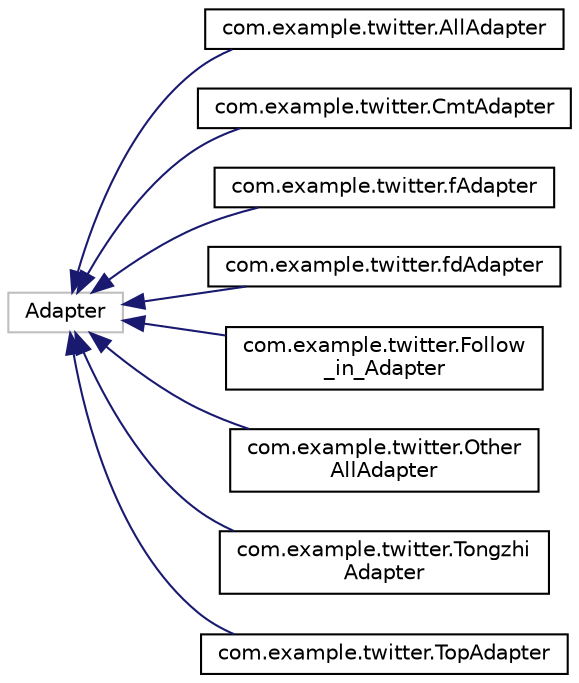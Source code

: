 digraph "类继承关系图"
{
  edge [fontname="Helvetica",fontsize="10",labelfontname="Helvetica",labelfontsize="10"];
  node [fontname="Helvetica",fontsize="10",shape=record];
  rankdir="LR";
  Node20 [label="Adapter",height=0.2,width=0.4,color="grey75", fillcolor="white", style="filled"];
  Node20 -> Node0 [dir="back",color="midnightblue",fontsize="10",style="solid",fontname="Helvetica"];
  Node0 [label="com.example.twitter.AllAdapter",height=0.2,width=0.4,color="black", fillcolor="white", style="filled",URL="$classcom_1_1example_1_1twitter_1_1_all_adapter.html"];
  Node20 -> Node22 [dir="back",color="midnightblue",fontsize="10",style="solid",fontname="Helvetica"];
  Node22 [label="com.example.twitter.CmtAdapter",height=0.2,width=0.4,color="black", fillcolor="white", style="filled",URL="$classcom_1_1example_1_1twitter_1_1_cmt_adapter.html"];
  Node20 -> Node23 [dir="back",color="midnightblue",fontsize="10",style="solid",fontname="Helvetica"];
  Node23 [label="com.example.twitter.fAdapter",height=0.2,width=0.4,color="black", fillcolor="white", style="filled",URL="$classcom_1_1example_1_1twitter_1_1f_adapter.html"];
  Node20 -> Node24 [dir="back",color="midnightblue",fontsize="10",style="solid",fontname="Helvetica"];
  Node24 [label="com.example.twitter.fdAdapter",height=0.2,width=0.4,color="black", fillcolor="white", style="filled",URL="$classcom_1_1example_1_1twitter_1_1fd_adapter.html"];
  Node20 -> Node25 [dir="back",color="midnightblue",fontsize="10",style="solid",fontname="Helvetica"];
  Node25 [label="com.example.twitter.Follow\l_in_Adapter",height=0.2,width=0.4,color="black", fillcolor="white", style="filled",URL="$classcom_1_1example_1_1twitter_1_1_follow__in___adapter.html"];
  Node20 -> Node26 [dir="back",color="midnightblue",fontsize="10",style="solid",fontname="Helvetica"];
  Node26 [label="com.example.twitter.Other\lAllAdapter",height=0.2,width=0.4,color="black", fillcolor="white", style="filled",URL="$classcom_1_1example_1_1twitter_1_1_other_all_adapter.html"];
  Node20 -> Node27 [dir="back",color="midnightblue",fontsize="10",style="solid",fontname="Helvetica"];
  Node27 [label="com.example.twitter.Tongzhi\lAdapter",height=0.2,width=0.4,color="black", fillcolor="white", style="filled",URL="$classcom_1_1example_1_1twitter_1_1_tongzhi_adapter.html"];
  Node20 -> Node28 [dir="back",color="midnightblue",fontsize="10",style="solid",fontname="Helvetica"];
  Node28 [label="com.example.twitter.TopAdapter",height=0.2,width=0.4,color="black", fillcolor="white", style="filled",URL="$classcom_1_1example_1_1twitter_1_1_top_adapter.html"];
}
